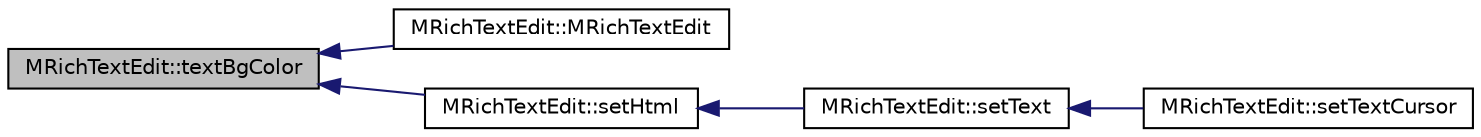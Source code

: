 digraph "MRichTextEdit::textBgColor"
{
  edge [fontname="Helvetica",fontsize="10",labelfontname="Helvetica",labelfontsize="10"];
  node [fontname="Helvetica",fontsize="10",shape=record];
  rankdir="LR";
  Node213 [label="MRichTextEdit::textBgColor",height=0.2,width=0.4,color="black", fillcolor="grey75", style="filled", fontcolor="black"];
  Node213 -> Node214 [dir="back",color="midnightblue",fontsize="10",style="solid",fontname="Helvetica"];
  Node214 [label="MRichTextEdit::MRichTextEdit",height=0.2,width=0.4,color="black", fillcolor="white", style="filled",URL="$class_m_rich_text_edit.html#a17d69881746fcd8de24674a5b862081a"];
  Node213 -> Node215 [dir="back",color="midnightblue",fontsize="10",style="solid",fontname="Helvetica"];
  Node215 [label="MRichTextEdit::setHtml",height=0.2,width=0.4,color="black", fillcolor="white", style="filled",URL="$class_m_rich_text_edit.html#a52a6c896bf5a1b407f16b0a3a7031c40"];
  Node215 -> Node216 [dir="back",color="midnightblue",fontsize="10",style="solid",fontname="Helvetica"];
  Node216 [label="MRichTextEdit::setText",height=0.2,width=0.4,color="black", fillcolor="white", style="filled",URL="$class_m_rich_text_edit.html#a399d16bc18b366934c362ffacfb1a451"];
  Node216 -> Node217 [dir="back",color="midnightblue",fontsize="10",style="solid",fontname="Helvetica"];
  Node217 [label="MRichTextEdit::setTextCursor",height=0.2,width=0.4,color="black", fillcolor="white", style="filled",URL="$class_m_rich_text_edit.html#a6a7a2a2cc996141c4e2b61df54933ac7"];
}
